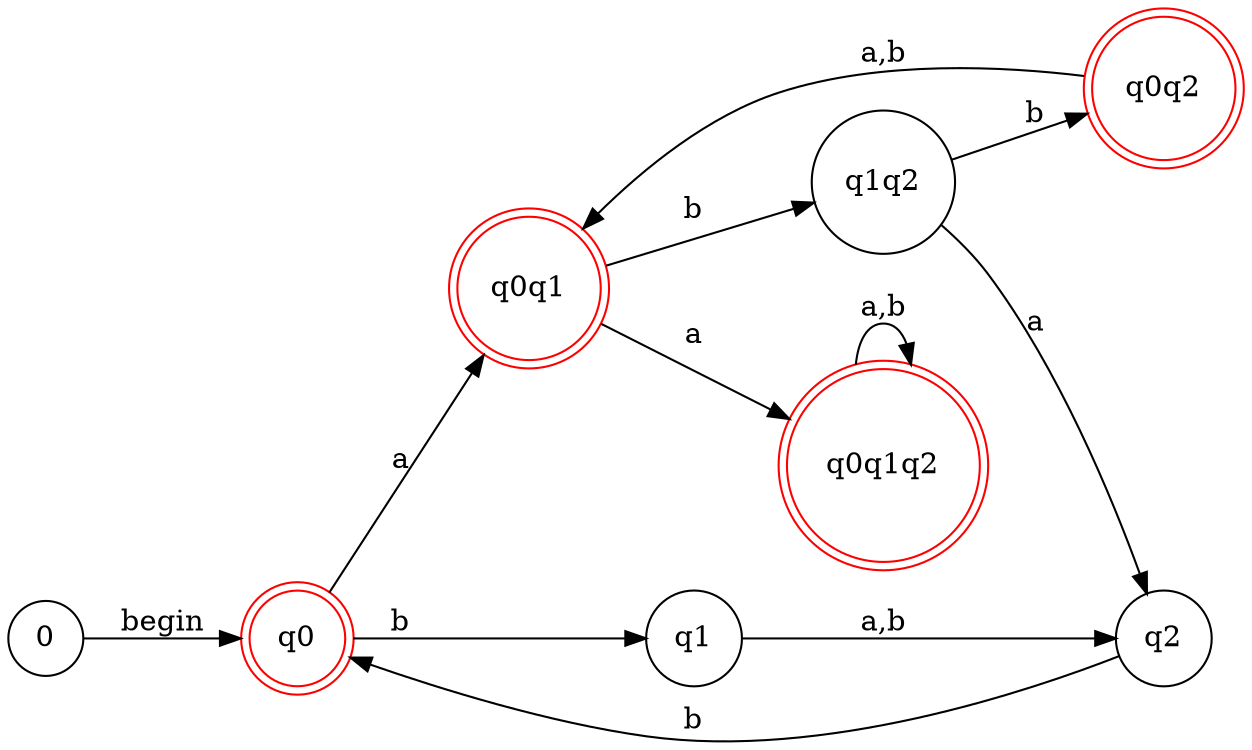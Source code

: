 digraph G{
  rankdir=LR;
  node [shape = doublecircle] q0, q0q1,q0q1q2,q0q2;
  node [shape = circle];
  q0 [color = green];
  q0, q0q1,q0q1q2,q0q2[color = red];
   
  0 ->  q0 [label = "begin"];
  q0 -> q0q1 [label = "a"];
  q0 -> q1 [label = "b"];
  
  q0q1 -> q0q1q2 [label = "a"];
  q0q1 -> q1q2 [label = "b"];

  q0q1q2 -> q0q1q2 [label = "a,b"];
  
  q1 -> q2 [label = "a,b"];
  
  q2 -> q0 [label = "b"]; 
  
  q1q2 -> q2 [label = "a"];
  q1q2 -> q0q2 [label = "b"];
  
  q0q2 -> q0q1 [label = "a,b"];
}